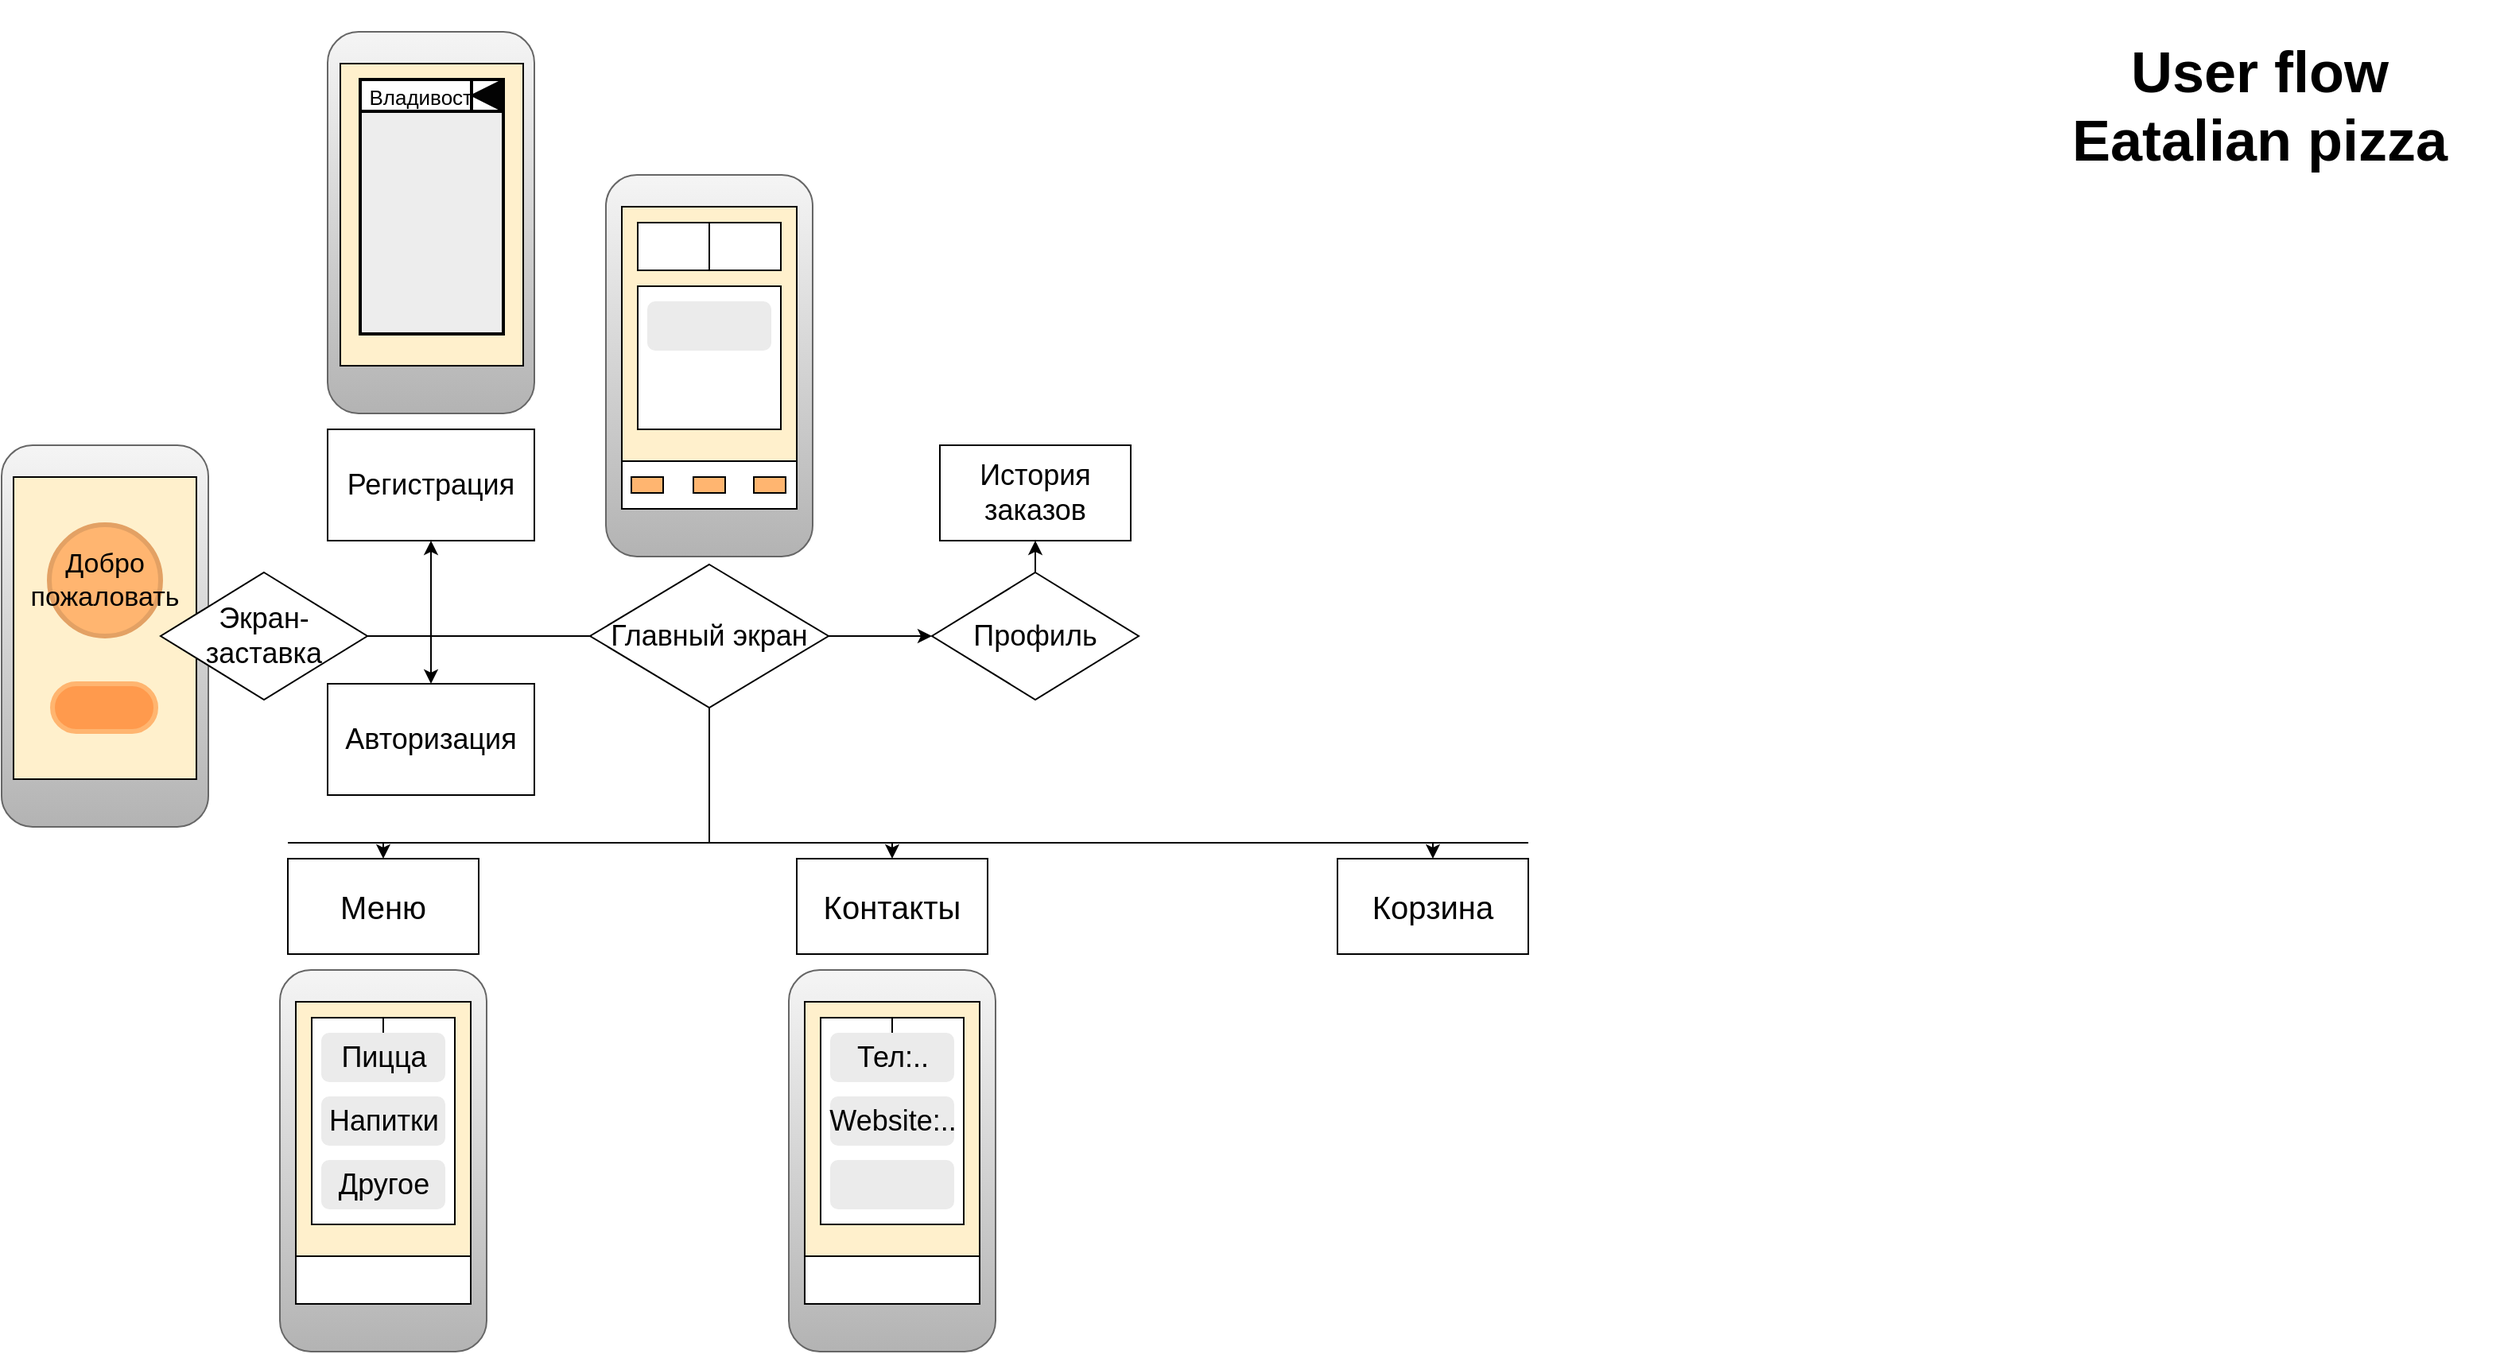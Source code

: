 <mxfile version="15.5.2" type="github">
  <diagram id="gFA7WbcU7uWOlMWJ3cwr" name="Page-1">
    <mxGraphModel dx="2076" dy="1158" grid="1" gridSize="10" guides="1" tooltips="1" connect="1" arrows="1" fold="1" page="1" pageScale="1" pageWidth="1600" pageHeight="900" math="0" shadow="0">
      <root>
        <mxCell id="0" />
        <mxCell id="1" parent="0" />
        <mxCell id="VWafMa577CUfXfnvmA4W-34" value="" style="group" vertex="1" connectable="0" parent="1">
          <mxGeometry x="225" y="30" width="130" height="320" as="geometry" />
        </mxCell>
        <mxCell id="VWafMa577CUfXfnvmA4W-27" value="Регистрация" style="rounded=0;whiteSpace=wrap;html=1;fontSize=18;" vertex="1" parent="VWafMa577CUfXfnvmA4W-34">
          <mxGeometry y="250" width="130" height="70" as="geometry" />
        </mxCell>
        <mxCell id="VWafMa577CUfXfnvmA4W-31" value="" style="group" vertex="1" connectable="0" parent="VWafMa577CUfXfnvmA4W-34">
          <mxGeometry width="130" height="240" as="geometry" />
        </mxCell>
        <mxCell id="VWafMa577CUfXfnvmA4W-20" value="" style="rounded=1;whiteSpace=wrap;html=1;fontSize=18;fillColor=#f5f5f5;gradientColor=#b3b3b3;strokeColor=#666666;" vertex="1" parent="VWafMa577CUfXfnvmA4W-31">
          <mxGeometry width="130" height="240" as="geometry" />
        </mxCell>
        <mxCell id="VWafMa577CUfXfnvmA4W-28" value="" style="group" vertex="1" connectable="0" parent="VWafMa577CUfXfnvmA4W-31">
          <mxGeometry x="8" y="20" width="115" height="190" as="geometry" />
        </mxCell>
        <mxCell id="VWafMa577CUfXfnvmA4W-21" value="" style="rounded=0;whiteSpace=wrap;html=1;fontSize=20;fillColor=#FFF0CC;" vertex="1" parent="VWafMa577CUfXfnvmA4W-28">
          <mxGeometry width="115" height="190" as="geometry" />
        </mxCell>
        <mxCell id="VWafMa577CUfXfnvmA4W-52" value="" style="edgeStyle=orthogonalEdgeStyle;rounded=0;orthogonalLoop=1;jettySize=auto;html=1;fontSize=18;" edge="1" parent="VWafMa577CUfXfnvmA4W-28" source="VWafMa577CUfXfnvmA4W-22" target="VWafMa577CUfXfnvmA4W-24">
          <mxGeometry relative="1" as="geometry" />
        </mxCell>
        <mxCell id="VWafMa577CUfXfnvmA4W-22" value="&lt;font style=&quot;font-size: 13px&quot;&gt;Владивосток&lt;/font&gt;" style="rounded=0;whiteSpace=wrap;html=1;fontSize=18;strokeWidth=2;align=center;" vertex="1" parent="VWafMa577CUfXfnvmA4W-28">
          <mxGeometry x="12.5" y="10" width="87.5" height="20" as="geometry" />
        </mxCell>
        <mxCell id="VWafMa577CUfXfnvmA4W-24" value="" style="rounded=0;whiteSpace=wrap;html=1;fontSize=20;strokeWidth=2;align=center;fillColor=#EDEDED;" vertex="1" parent="VWafMa577CUfXfnvmA4W-28">
          <mxGeometry x="12.5" y="30" width="90" height="140" as="geometry" />
        </mxCell>
        <mxCell id="VWafMa577CUfXfnvmA4W-25" value="" style="rounded=0;whiteSpace=wrap;html=1;fontSize=18;strokeWidth=2;align=center;" vertex="1" parent="VWafMa577CUfXfnvmA4W-28">
          <mxGeometry x="82.5" y="10" width="20" height="20" as="geometry" />
        </mxCell>
        <mxCell id="VWafMa577CUfXfnvmA4W-53" value="" style="triangle;whiteSpace=wrap;html=1;rounded=0;fontSize=18;strokeWidth=1;align=center;rotation=-180;fillColor=#030303;" vertex="1" parent="VWafMa577CUfXfnvmA4W-28">
          <mxGeometry x="82.5" y="10" width="20" height="20" as="geometry" />
        </mxCell>
        <mxCell id="VWafMa577CUfXfnvmA4W-36" value="&lt;h1&gt;User flow Eatalian pizza&lt;/h1&gt;" style="text;html=1;strokeColor=none;fillColor=none;spacing=5;spacingTop=-20;whiteSpace=wrap;overflow=hidden;rounded=0;fontSize=18;align=center;" vertex="1" parent="1">
          <mxGeometry x="1290" y="20" width="300" height="120" as="geometry" />
        </mxCell>
        <mxCell id="VWafMa577CUfXfnvmA4W-51" value="" style="group" vertex="1" connectable="0" parent="1">
          <mxGeometry x="400" y="120" width="130" height="240" as="geometry" />
        </mxCell>
        <mxCell id="VWafMa577CUfXfnvmA4W-38" value="" style="rounded=1;whiteSpace=wrap;html=1;fontSize=18;fillColor=#f5f5f5;gradientColor=#b3b3b3;strokeColor=#666666;" vertex="1" parent="VWafMa577CUfXfnvmA4W-51">
          <mxGeometry width="130" height="240" as="geometry" />
        </mxCell>
        <mxCell id="VWafMa577CUfXfnvmA4W-39" value="" style="rounded=0;whiteSpace=wrap;html=1;fontSize=20;strokeWidth=1;align=center;fillColor=#FFF0CC;" vertex="1" parent="VWafMa577CUfXfnvmA4W-51">
          <mxGeometry x="10" y="20" width="110" height="190" as="geometry" />
        </mxCell>
        <mxCell id="VWafMa577CUfXfnvmA4W-41" value="" style="rounded=0;whiteSpace=wrap;html=1;fontSize=20;strokeWidth=1;align=center;" vertex="1" parent="VWafMa577CUfXfnvmA4W-51">
          <mxGeometry x="10" y="180" width="110" height="30" as="geometry" />
        </mxCell>
        <mxCell id="VWafMa577CUfXfnvmA4W-43" value="" style="rounded=0;whiteSpace=wrap;html=1;fontSize=18;strokeWidth=1;align=center;fillColor=#FFB570;" vertex="1" parent="VWafMa577CUfXfnvmA4W-51">
          <mxGeometry x="16" y="190" width="20" height="10" as="geometry" />
        </mxCell>
        <mxCell id="VWafMa577CUfXfnvmA4W-44" value="" style="rounded=0;whiteSpace=wrap;html=1;fontSize=18;strokeWidth=1;align=center;fillColor=#FFB570;" vertex="1" parent="VWafMa577CUfXfnvmA4W-51">
          <mxGeometry x="55" y="190" width="20" height="10" as="geometry" />
        </mxCell>
        <mxCell id="VWafMa577CUfXfnvmA4W-45" value="" style="rounded=0;whiteSpace=wrap;html=1;fontSize=18;strokeWidth=1;align=center;fillColor=#FFB570;" vertex="1" parent="VWafMa577CUfXfnvmA4W-51">
          <mxGeometry x="93" y="190" width="20" height="10" as="geometry" />
        </mxCell>
        <mxCell id="VWafMa577CUfXfnvmA4W-46" value="" style="rounded=0;whiteSpace=wrap;html=1;fontSize=18;strokeWidth=1;align=center;" vertex="1" parent="VWafMa577CUfXfnvmA4W-51">
          <mxGeometry x="20" y="30" width="90" height="30" as="geometry" />
        </mxCell>
        <mxCell id="VWafMa577CUfXfnvmA4W-47" value="" style="rounded=0;whiteSpace=wrap;html=1;fontSize=18;strokeWidth=1;align=center;" vertex="1" parent="VWafMa577CUfXfnvmA4W-51">
          <mxGeometry x="20" y="70" width="90" height="90" as="geometry" />
        </mxCell>
        <mxCell id="VWafMa577CUfXfnvmA4W-48" value="" style="endArrow=none;html=1;rounded=0;fontSize=18;entryX=0.5;entryY=0;entryDx=0;entryDy=0;exitX=0.5;exitY=1;exitDx=0;exitDy=0;" edge="1" parent="VWafMa577CUfXfnvmA4W-51" source="VWafMa577CUfXfnvmA4W-46" target="VWafMa577CUfXfnvmA4W-46">
          <mxGeometry width="50" height="50" relative="1" as="geometry">
            <mxPoint x="390" y="270" as="sourcePoint" />
            <mxPoint x="440" y="220" as="targetPoint" />
          </mxGeometry>
        </mxCell>
        <mxCell id="VWafMa577CUfXfnvmA4W-49" value="" style="rounded=1;whiteSpace=wrap;html=1;fontSize=18;strokeWidth=1;align=center;fillColor=#EBEBEB;strokeColor=#EBEBEB;" vertex="1" parent="VWafMa577CUfXfnvmA4W-51">
          <mxGeometry x="26.5" y="80" width="77" height="30" as="geometry" />
        </mxCell>
        <mxCell id="VWafMa577CUfXfnvmA4W-62" value="Авторизация" style="rounded=0;whiteSpace=wrap;html=1;fontSize=18;strokeWidth=1;align=center;" vertex="1" parent="1">
          <mxGeometry x="225" y="440" width="130" height="70" as="geometry" />
        </mxCell>
        <mxCell id="VWafMa577CUfXfnvmA4W-67" value="Главный экран" style="rhombus;whiteSpace=wrap;html=1;rounded=0;fontSize=18;strokeWidth=1;align=center;" vertex="1" parent="1">
          <mxGeometry x="390" y="365" width="150" height="90" as="geometry" />
        </mxCell>
        <mxCell id="VWafMa577CUfXfnvmA4W-78" value="" style="endArrow=classic;html=1;rounded=0;fontSize=18;exitX=1;exitY=0.5;exitDx=0;exitDy=0;entryX=0;entryY=0.5;entryDx=0;entryDy=0;" edge="1" parent="1" source="VWafMa577CUfXfnvmA4W-67" target="VWafMa577CUfXfnvmA4W-89">
          <mxGeometry width="50" height="50" relative="1" as="geometry">
            <mxPoint x="790" y="560" as="sourcePoint" />
            <mxPoint x="600" y="435" as="targetPoint" />
          </mxGeometry>
        </mxCell>
        <mxCell id="VWafMa577CUfXfnvmA4W-83" value="Меню" style="rounded=0;whiteSpace=wrap;html=1;fontSize=20;strokeWidth=1;align=center;" vertex="1" parent="1">
          <mxGeometry x="200" y="550" width="120" height="60" as="geometry" />
        </mxCell>
        <mxCell id="VWafMa577CUfXfnvmA4W-88" value="Корзина" style="rounded=0;whiteSpace=wrap;html=1;fontSize=20;strokeWidth=1;align=center;" vertex="1" parent="1">
          <mxGeometry x="860" y="550" width="120" height="60" as="geometry" />
        </mxCell>
        <mxCell id="VWafMa577CUfXfnvmA4W-89" value="Профиль" style="rhombus;whiteSpace=wrap;html=1;rounded=0;fontSize=18;strokeWidth=1;align=center;" vertex="1" parent="1">
          <mxGeometry x="605" y="370" width="130" height="80" as="geometry" />
        </mxCell>
        <mxCell id="VWafMa577CUfXfnvmA4W-91" value="История заказов" style="rounded=0;whiteSpace=wrap;html=1;fontSize=18;strokeWidth=1;align=center;" vertex="1" parent="1">
          <mxGeometry x="610" y="290" width="120" height="60" as="geometry" />
        </mxCell>
        <mxCell id="VWafMa577CUfXfnvmA4W-94" value="Контакты" style="rounded=0;whiteSpace=wrap;html=1;fontSize=20;strokeWidth=1;align=center;" vertex="1" parent="1">
          <mxGeometry x="520" y="550" width="120" height="60" as="geometry" />
        </mxCell>
        <mxCell id="VWafMa577CUfXfnvmA4W-32" value="" style="group" vertex="1" connectable="0" parent="1">
          <mxGeometry x="20" y="290" width="130" height="240" as="geometry" />
        </mxCell>
        <mxCell id="VWafMa577CUfXfnvmA4W-2" value="" style="rounded=1;whiteSpace=wrap;html=1;fontSize=18;fillColor=#f5f5f5;gradientColor=#b3b3b3;strokeColor=#666666;" vertex="1" parent="VWafMa577CUfXfnvmA4W-32">
          <mxGeometry width="130" height="240" as="geometry" />
        </mxCell>
        <mxCell id="VWafMa577CUfXfnvmA4W-29" value="" style="group" vertex="1" connectable="0" parent="VWafMa577CUfXfnvmA4W-32">
          <mxGeometry x="7.5" y="20" width="115" height="190" as="geometry" />
        </mxCell>
        <mxCell id="VWafMa577CUfXfnvmA4W-3" value="" style="rounded=0;whiteSpace=wrap;html=1;fontSize=20;fillColor=#FFF0CC;" vertex="1" parent="VWafMa577CUfXfnvmA4W-29">
          <mxGeometry width="115" height="190" as="geometry" />
        </mxCell>
        <mxCell id="VWafMa577CUfXfnvmA4W-16" value="" style="ellipse;whiteSpace=wrap;html=1;aspect=fixed;rounded=0;fontSize=18;align=center;fillColor=#FFB570;strokeWidth=3;strokeColor=#E3A164;" vertex="1" parent="VWafMa577CUfXfnvmA4W-29">
          <mxGeometry x="22.5" y="30" width="70" height="70" as="geometry" />
        </mxCell>
        <mxCell id="VWafMa577CUfXfnvmA4W-17" value="" style="rounded=1;whiteSpace=wrap;html=1;fontSize=18;strokeWidth=3;align=center;arcSize=50;fillColor=#FF9A4D;strokeColor=#FFB570;" vertex="1" parent="VWafMa577CUfXfnvmA4W-29">
          <mxGeometry x="24.5" y="130" width="65" height="30" as="geometry" />
        </mxCell>
        <mxCell id="VWafMa577CUfXfnvmA4W-54" value="&lt;font style=&quot;font-size: 17px&quot;&gt;Добро пожаловать&lt;/font&gt;" style="text;html=1;strokeColor=none;fillColor=none;align=center;verticalAlign=middle;whiteSpace=wrap;rounded=0;fontSize=15;" vertex="1" parent="VWafMa577CUfXfnvmA4W-29">
          <mxGeometry x="13.75" y="40" width="87.5" height="50" as="geometry" />
        </mxCell>
        <mxCell id="VWafMa577CUfXfnvmA4W-72" value="Экран-заставка" style="rhombus;whiteSpace=wrap;html=1;rounded=0;fontSize=18;strokeWidth=1;align=center;" vertex="1" parent="1">
          <mxGeometry x="120" y="370" width="130" height="80" as="geometry" />
        </mxCell>
        <mxCell id="VWafMa577CUfXfnvmA4W-100" value="" style="endArrow=none;html=1;rounded=0;fontSize=18;exitX=1;exitY=0.5;exitDx=0;exitDy=0;entryX=0;entryY=0.5;entryDx=0;entryDy=0;" edge="1" parent="1" source="VWafMa577CUfXfnvmA4W-72" target="VWafMa577CUfXfnvmA4W-67">
          <mxGeometry width="50" height="50" relative="1" as="geometry">
            <mxPoint x="790" y="560" as="sourcePoint" />
            <mxPoint x="295" y="410" as="targetPoint" />
          </mxGeometry>
        </mxCell>
        <mxCell id="VWafMa577CUfXfnvmA4W-101" value="" style="endArrow=classic;html=1;rounded=0;fontSize=18;entryX=0.5;entryY=1;entryDx=0;entryDy=0;" edge="1" parent="1" target="VWafMa577CUfXfnvmA4W-27">
          <mxGeometry width="50" height="50" relative="1" as="geometry">
            <mxPoint x="290" y="410" as="sourcePoint" />
            <mxPoint x="840" y="510" as="targetPoint" />
          </mxGeometry>
        </mxCell>
        <mxCell id="VWafMa577CUfXfnvmA4W-102" value="" style="endArrow=classic;html=1;rounded=0;fontSize=18;entryX=0.5;entryY=0;entryDx=0;entryDy=0;" edge="1" parent="1" target="VWafMa577CUfXfnvmA4W-62">
          <mxGeometry width="50" height="50" relative="1" as="geometry">
            <mxPoint x="290" y="400" as="sourcePoint" />
            <mxPoint x="300" y="360" as="targetPoint" />
          </mxGeometry>
        </mxCell>
        <mxCell id="VWafMa577CUfXfnvmA4W-103" value="" style="endArrow=classic;html=1;rounded=0;fontSize=18;entryX=0.5;entryY=1;entryDx=0;entryDy=0;exitX=0.5;exitY=0;exitDx=0;exitDy=0;" edge="1" parent="1" source="VWafMa577CUfXfnvmA4W-89" target="VWafMa577CUfXfnvmA4W-91">
          <mxGeometry width="50" height="50" relative="1" as="geometry">
            <mxPoint x="790" y="560" as="sourcePoint" />
            <mxPoint x="840" y="510" as="targetPoint" />
          </mxGeometry>
        </mxCell>
        <mxCell id="VWafMa577CUfXfnvmA4W-104" value="" style="endArrow=none;html=1;rounded=0;fontSize=18;entryX=0.5;entryY=1;entryDx=0;entryDy=0;" edge="1" parent="1" target="VWafMa577CUfXfnvmA4W-67">
          <mxGeometry width="50" height="50" relative="1" as="geometry">
            <mxPoint x="465" y="540" as="sourcePoint" />
            <mxPoint x="840" y="510" as="targetPoint" />
          </mxGeometry>
        </mxCell>
        <mxCell id="VWafMa577CUfXfnvmA4W-105" value="" style="endArrow=none;html=1;rounded=0;fontSize=18;" edge="1" parent="1">
          <mxGeometry width="50" height="50" relative="1" as="geometry">
            <mxPoint x="200" y="540" as="sourcePoint" />
            <mxPoint x="980" y="540" as="targetPoint" />
          </mxGeometry>
        </mxCell>
        <mxCell id="VWafMa577CUfXfnvmA4W-106" value="" style="endArrow=classic;html=1;rounded=0;fontSize=18;entryX=0.5;entryY=0;entryDx=0;entryDy=0;" edge="1" parent="1" target="VWafMa577CUfXfnvmA4W-83">
          <mxGeometry width="50" height="50" relative="1" as="geometry">
            <mxPoint x="260" y="540" as="sourcePoint" />
            <mxPoint x="840" y="510" as="targetPoint" />
          </mxGeometry>
        </mxCell>
        <mxCell id="VWafMa577CUfXfnvmA4W-107" value="" style="endArrow=classic;html=1;rounded=0;fontSize=18;entryX=0.5;entryY=0;entryDx=0;entryDy=0;" edge="1" parent="1" target="VWafMa577CUfXfnvmA4W-94">
          <mxGeometry width="50" height="50" relative="1" as="geometry">
            <mxPoint x="580" y="540" as="sourcePoint" />
            <mxPoint x="840" y="510" as="targetPoint" />
          </mxGeometry>
        </mxCell>
        <mxCell id="VWafMa577CUfXfnvmA4W-109" value="" style="endArrow=classic;html=1;rounded=0;fontSize=18;entryX=0.5;entryY=0;entryDx=0;entryDy=0;" edge="1" parent="1" target="VWafMa577CUfXfnvmA4W-88">
          <mxGeometry width="50" height="50" relative="1" as="geometry">
            <mxPoint x="920" y="540" as="sourcePoint" />
            <mxPoint x="920" y="560" as="targetPoint" />
          </mxGeometry>
        </mxCell>
        <mxCell id="VWafMa577CUfXfnvmA4W-110" value="" style="group" vertex="1" connectable="0" parent="1">
          <mxGeometry x="195" y="620" width="130" height="240" as="geometry" />
        </mxCell>
        <mxCell id="VWafMa577CUfXfnvmA4W-111" value="" style="rounded=1;whiteSpace=wrap;html=1;fontSize=18;fillColor=#f5f5f5;gradientColor=#b3b3b3;strokeColor=#666666;" vertex="1" parent="VWafMa577CUfXfnvmA4W-110">
          <mxGeometry width="130" height="240" as="geometry" />
        </mxCell>
        <mxCell id="VWafMa577CUfXfnvmA4W-112" value="" style="rounded=0;whiteSpace=wrap;html=1;fontSize=20;strokeWidth=1;align=center;fillColor=#FFF0CC;" vertex="1" parent="VWafMa577CUfXfnvmA4W-110">
          <mxGeometry x="10" y="20" width="110" height="190" as="geometry" />
        </mxCell>
        <mxCell id="VWafMa577CUfXfnvmA4W-113" value="" style="rounded=0;whiteSpace=wrap;html=1;fontSize=20;strokeWidth=1;align=center;" vertex="1" parent="VWafMa577CUfXfnvmA4W-110">
          <mxGeometry x="10" y="180" width="110" height="30" as="geometry" />
        </mxCell>
        <mxCell id="VWafMa577CUfXfnvmA4W-118" value="" style="rounded=0;whiteSpace=wrap;html=1;fontSize=18;strokeWidth=1;align=center;" vertex="1" parent="VWafMa577CUfXfnvmA4W-110">
          <mxGeometry x="20" y="30" width="90" height="130" as="geometry" />
        </mxCell>
        <mxCell id="VWafMa577CUfXfnvmA4W-119" value="" style="endArrow=none;html=1;rounded=0;fontSize=18;entryX=0.5;entryY=0;entryDx=0;entryDy=0;exitX=0.5;exitY=1;exitDx=0;exitDy=0;" edge="1" parent="VWafMa577CUfXfnvmA4W-110">
          <mxGeometry width="50" height="50" relative="1" as="geometry">
            <mxPoint x="65" y="60" as="sourcePoint" />
            <mxPoint x="65" y="30" as="targetPoint" />
          </mxGeometry>
        </mxCell>
        <mxCell id="VWafMa577CUfXfnvmA4W-120" value="Пицца" style="rounded=1;whiteSpace=wrap;html=1;fontSize=18;strokeWidth=1;align=center;fillColor=#EBEBEB;strokeColor=#EBEBEB;" vertex="1" parent="VWafMa577CUfXfnvmA4W-110">
          <mxGeometry x="26.5" y="40" width="77" height="30" as="geometry" />
        </mxCell>
        <mxCell id="VWafMa577CUfXfnvmA4W-122" value="Напитки" style="rounded=1;whiteSpace=wrap;html=1;fontSize=18;strokeWidth=1;align=center;fillColor=#EBEBEB;strokeColor=#EBEBEB;" vertex="1" parent="VWafMa577CUfXfnvmA4W-110">
          <mxGeometry x="26.5" y="80" width="77" height="30" as="geometry" />
        </mxCell>
        <mxCell id="VWafMa577CUfXfnvmA4W-123" value="Другое" style="rounded=1;whiteSpace=wrap;html=1;fontSize=18;strokeWidth=1;align=center;fillColor=#EBEBEB;strokeColor=#EBEBEB;" vertex="1" parent="VWafMa577CUfXfnvmA4W-110">
          <mxGeometry x="26.5" y="120" width="77" height="30" as="geometry" />
        </mxCell>
        <mxCell id="VWafMa577CUfXfnvmA4W-136" value="" style="group" vertex="1" connectable="0" parent="1">
          <mxGeometry x="515" y="620" width="130" height="240" as="geometry" />
        </mxCell>
        <mxCell id="VWafMa577CUfXfnvmA4W-137" value="" style="rounded=1;whiteSpace=wrap;html=1;fontSize=18;fillColor=#f5f5f5;gradientColor=#b3b3b3;strokeColor=#666666;" vertex="1" parent="VWafMa577CUfXfnvmA4W-136">
          <mxGeometry width="130" height="240" as="geometry" />
        </mxCell>
        <mxCell id="VWafMa577CUfXfnvmA4W-138" value="" style="rounded=0;whiteSpace=wrap;html=1;fontSize=20;strokeWidth=1;align=center;fillColor=#FFF0CC;" vertex="1" parent="VWafMa577CUfXfnvmA4W-136">
          <mxGeometry x="10" y="20" width="110" height="190" as="geometry" />
        </mxCell>
        <mxCell id="VWafMa577CUfXfnvmA4W-139" value="" style="rounded=0;whiteSpace=wrap;html=1;fontSize=20;strokeWidth=1;align=center;" vertex="1" parent="VWafMa577CUfXfnvmA4W-136">
          <mxGeometry x="10" y="180" width="110" height="30" as="geometry" />
        </mxCell>
        <mxCell id="VWafMa577CUfXfnvmA4W-140" value="" style="rounded=0;whiteSpace=wrap;html=1;fontSize=18;strokeWidth=1;align=center;" vertex="1" parent="VWafMa577CUfXfnvmA4W-136">
          <mxGeometry x="20" y="30" width="90" height="130" as="geometry" />
        </mxCell>
        <mxCell id="VWafMa577CUfXfnvmA4W-141" value="" style="endArrow=none;html=1;rounded=0;fontSize=18;entryX=0.5;entryY=0;entryDx=0;entryDy=0;exitX=0.5;exitY=1;exitDx=0;exitDy=0;" edge="1" parent="VWafMa577CUfXfnvmA4W-136">
          <mxGeometry width="50" height="50" relative="1" as="geometry">
            <mxPoint x="65" y="60" as="sourcePoint" />
            <mxPoint x="65" y="30" as="targetPoint" />
          </mxGeometry>
        </mxCell>
        <mxCell id="VWafMa577CUfXfnvmA4W-142" value="Тел:.." style="rounded=1;whiteSpace=wrap;html=1;fontSize=18;strokeWidth=1;align=center;fillColor=#EBEBEB;strokeColor=#EBEBEB;" vertex="1" parent="VWafMa577CUfXfnvmA4W-136">
          <mxGeometry x="26.5" y="40" width="77" height="30" as="geometry" />
        </mxCell>
        <mxCell id="VWafMa577CUfXfnvmA4W-143" value="Website:.." style="rounded=1;whiteSpace=wrap;html=1;fontSize=18;strokeWidth=1;align=center;fillColor=#EBEBEB;strokeColor=#EBEBEB;" vertex="1" parent="VWafMa577CUfXfnvmA4W-136">
          <mxGeometry x="26.5" y="80" width="77" height="30" as="geometry" />
        </mxCell>
        <mxCell id="VWafMa577CUfXfnvmA4W-144" value="" style="rounded=1;whiteSpace=wrap;html=1;fontSize=18;strokeWidth=1;align=center;fillColor=#EBEBEB;strokeColor=#EBEBEB;" vertex="1" parent="VWafMa577CUfXfnvmA4W-136">
          <mxGeometry x="26.5" y="120" width="77" height="30" as="geometry" />
        </mxCell>
      </root>
    </mxGraphModel>
  </diagram>
</mxfile>
